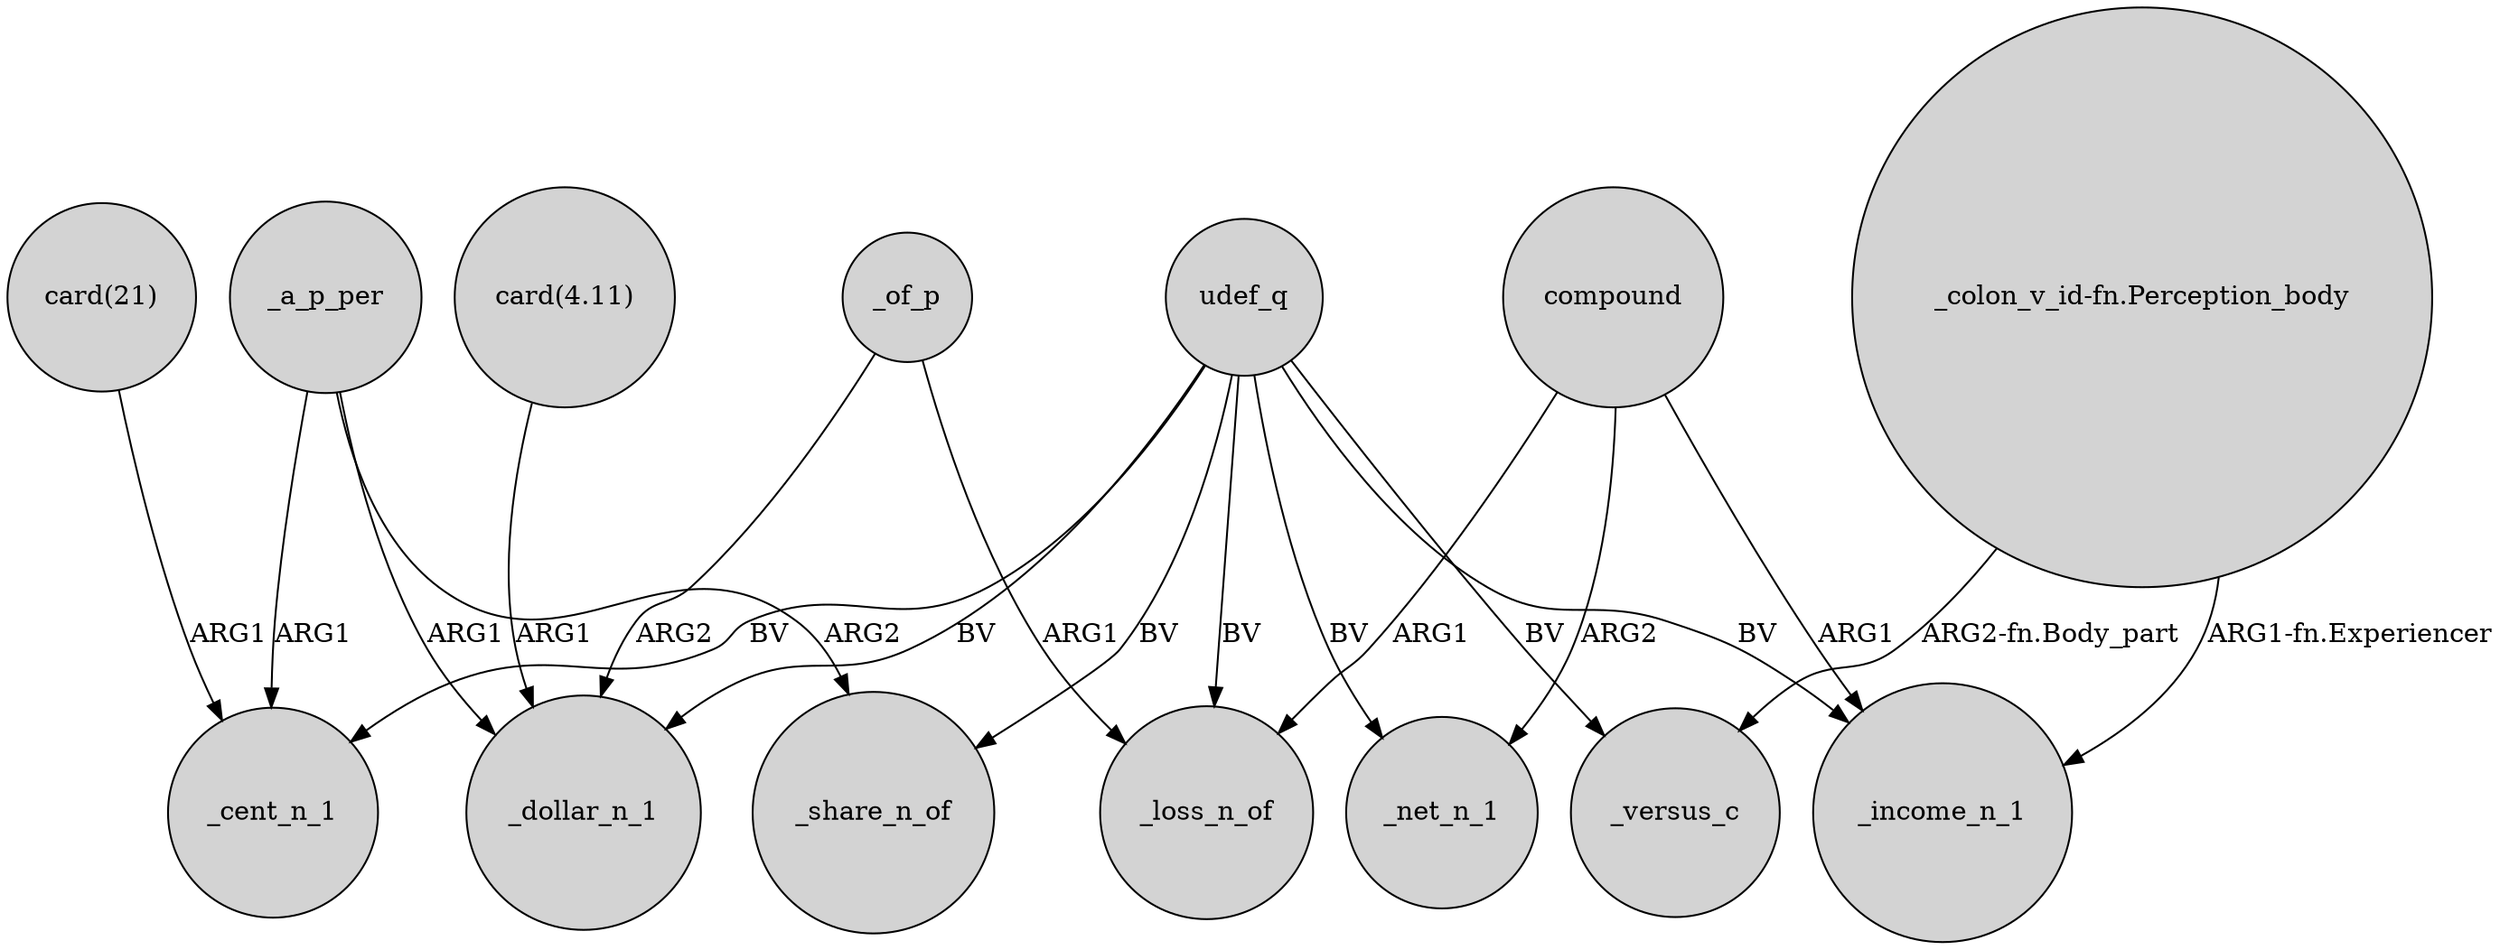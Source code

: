 digraph {
	node [shape=circle style=filled]
	compound -> _net_n_1 [label=ARG2]
	_a_p_per -> _cent_n_1 [label=ARG1]
	udef_q -> _income_n_1 [label=BV]
	"card(4.11)" -> _dollar_n_1 [label=ARG1]
	udef_q -> _cent_n_1 [label=BV]
	_of_p -> _loss_n_of [label=ARG1]
	compound -> _loss_n_of [label=ARG1]
	compound -> _income_n_1 [label=ARG1]
	_a_p_per -> _share_n_of [label=ARG2]
	"_colon_v_id-fn.Perception_body" -> _income_n_1 [label="ARG1-fn.Experiencer"]
	udef_q -> _share_n_of [label=BV]
	udef_q -> _net_n_1 [label=BV]
	udef_q -> _loss_n_of [label=BV]
	udef_q -> _dollar_n_1 [label=BV]
	_a_p_per -> _dollar_n_1 [label=ARG1]
	udef_q -> _versus_c [label=BV]
	_of_p -> _dollar_n_1 [label=ARG2]
	"card(21)" -> _cent_n_1 [label=ARG1]
	"_colon_v_id-fn.Perception_body" -> _versus_c [label="ARG2-fn.Body_part"]
}
